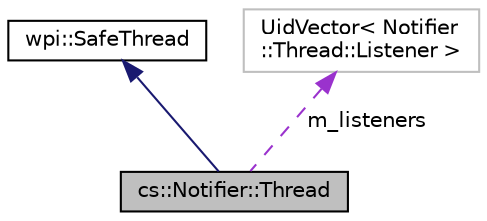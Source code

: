 digraph "cs::Notifier::Thread"
{
  edge [fontname="Helvetica",fontsize="10",labelfontname="Helvetica",labelfontsize="10"];
  node [fontname="Helvetica",fontsize="10",shape=record];
  Node1 [label="cs::Notifier::Thread",height=0.2,width=0.4,color="black", fillcolor="grey75", style="filled", fontcolor="black"];
  Node2 -> Node1 [dir="back",color="midnightblue",fontsize="10",style="solid",fontname="Helvetica"];
  Node2 [label="wpi::SafeThread",height=0.2,width=0.4,color="black", fillcolor="white", style="filled",URL="$classwpi_1_1SafeThread.html"];
  Node3 -> Node1 [dir="back",color="darkorchid3",fontsize="10",style="dashed",label=" m_listeners" ,fontname="Helvetica"];
  Node3 [label="UidVector\< Notifier\l::Thread::Listener \>",height=0.2,width=0.4,color="grey75", fillcolor="white", style="filled"];
}
